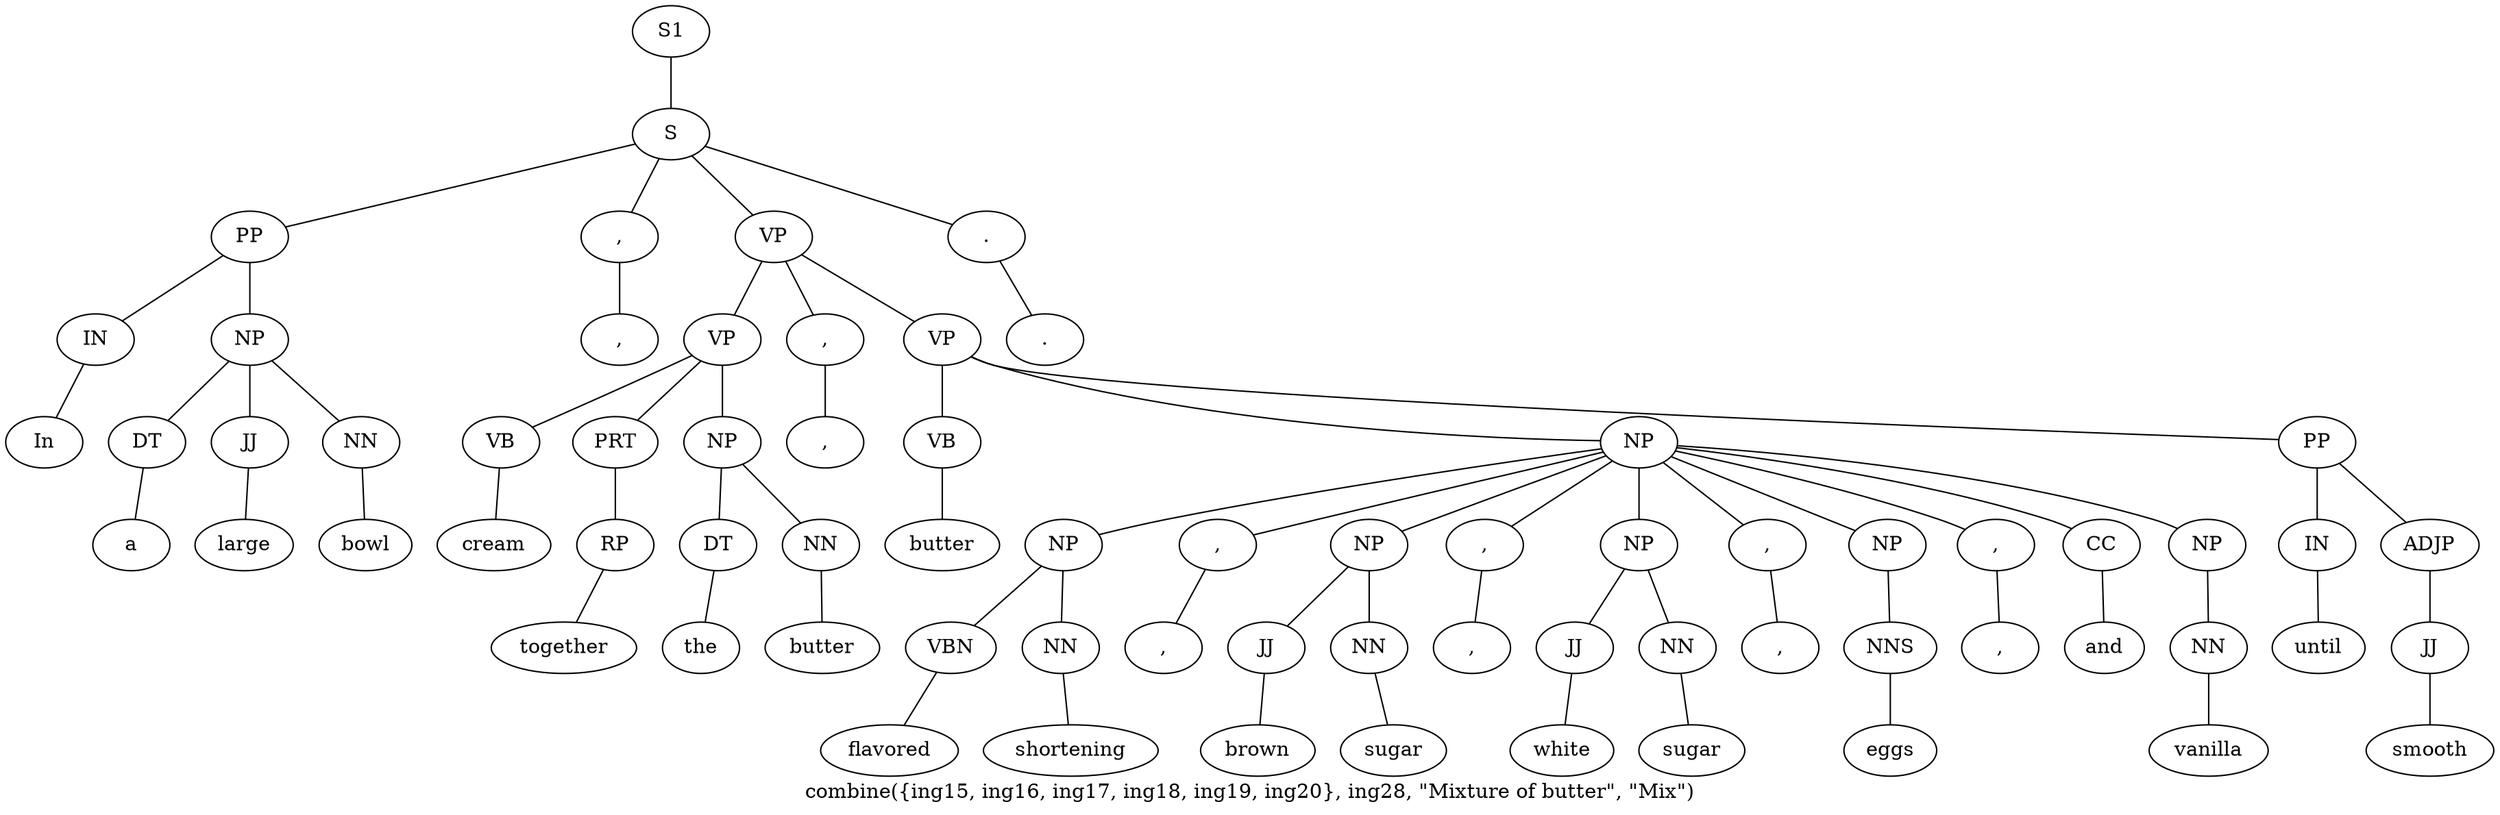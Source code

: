 graph SyntaxGraph {
	label = "combine({ing15, ing16, ing17, ing18, ing19, ing20}, ing28, \"Mixture of butter\", \"Mix\")";
	Node0 [label="S1"];
	Node1 [label="S"];
	Node2 [label="PP"];
	Node3 [label="IN"];
	Node4 [label="In"];
	Node5 [label="NP"];
	Node6 [label="DT"];
	Node7 [label="a"];
	Node8 [label="JJ"];
	Node9 [label="large"];
	Node10 [label="NN"];
	Node11 [label="bowl"];
	Node12 [label=","];
	Node13 [label=","];
	Node14 [label="VP"];
	Node15 [label="VP"];
	Node16 [label="VB"];
	Node17 [label="cream"];
	Node18 [label="PRT"];
	Node19 [label="RP"];
	Node20 [label="together"];
	Node21 [label="NP"];
	Node22 [label="DT"];
	Node23 [label="the"];
	Node24 [label="NN"];
	Node25 [label="butter"];
	Node26 [label=","];
	Node27 [label=","];
	Node28 [label="VP"];
	Node29 [label="VB"];
	Node30 [label="butter"];
	Node31 [label="NP"];
	Node32 [label="NP"];
	Node33 [label="VBN"];
	Node34 [label="flavored"];
	Node35 [label="NN"];
	Node36 [label="shortening"];
	Node37 [label=","];
	Node38 [label=","];
	Node39 [label="NP"];
	Node40 [label="JJ"];
	Node41 [label="brown"];
	Node42 [label="NN"];
	Node43 [label="sugar"];
	Node44 [label=","];
	Node45 [label=","];
	Node46 [label="NP"];
	Node47 [label="JJ"];
	Node48 [label="white"];
	Node49 [label="NN"];
	Node50 [label="sugar"];
	Node51 [label=","];
	Node52 [label=","];
	Node53 [label="NP"];
	Node54 [label="NNS"];
	Node55 [label="eggs"];
	Node56 [label=","];
	Node57 [label=","];
	Node58 [label="CC"];
	Node59 [label="and"];
	Node60 [label="NP"];
	Node61 [label="NN"];
	Node62 [label="vanilla"];
	Node63 [label="PP"];
	Node64 [label="IN"];
	Node65 [label="until"];
	Node66 [label="ADJP"];
	Node67 [label="JJ"];
	Node68 [label="smooth"];
	Node69 [label="."];
	Node70 [label="."];

	Node0 -- Node1;
	Node1 -- Node2;
	Node1 -- Node12;
	Node1 -- Node14;
	Node1 -- Node69;
	Node2 -- Node3;
	Node2 -- Node5;
	Node3 -- Node4;
	Node5 -- Node6;
	Node5 -- Node8;
	Node5 -- Node10;
	Node6 -- Node7;
	Node8 -- Node9;
	Node10 -- Node11;
	Node12 -- Node13;
	Node14 -- Node15;
	Node14 -- Node26;
	Node14 -- Node28;
	Node15 -- Node16;
	Node15 -- Node18;
	Node15 -- Node21;
	Node16 -- Node17;
	Node18 -- Node19;
	Node19 -- Node20;
	Node21 -- Node22;
	Node21 -- Node24;
	Node22 -- Node23;
	Node24 -- Node25;
	Node26 -- Node27;
	Node28 -- Node29;
	Node28 -- Node31;
	Node28 -- Node63;
	Node29 -- Node30;
	Node31 -- Node32;
	Node31 -- Node37;
	Node31 -- Node39;
	Node31 -- Node44;
	Node31 -- Node46;
	Node31 -- Node51;
	Node31 -- Node53;
	Node31 -- Node56;
	Node31 -- Node58;
	Node31 -- Node60;
	Node32 -- Node33;
	Node32 -- Node35;
	Node33 -- Node34;
	Node35 -- Node36;
	Node37 -- Node38;
	Node39 -- Node40;
	Node39 -- Node42;
	Node40 -- Node41;
	Node42 -- Node43;
	Node44 -- Node45;
	Node46 -- Node47;
	Node46 -- Node49;
	Node47 -- Node48;
	Node49 -- Node50;
	Node51 -- Node52;
	Node53 -- Node54;
	Node54 -- Node55;
	Node56 -- Node57;
	Node58 -- Node59;
	Node60 -- Node61;
	Node61 -- Node62;
	Node63 -- Node64;
	Node63 -- Node66;
	Node64 -- Node65;
	Node66 -- Node67;
	Node67 -- Node68;
	Node69 -- Node70;
}